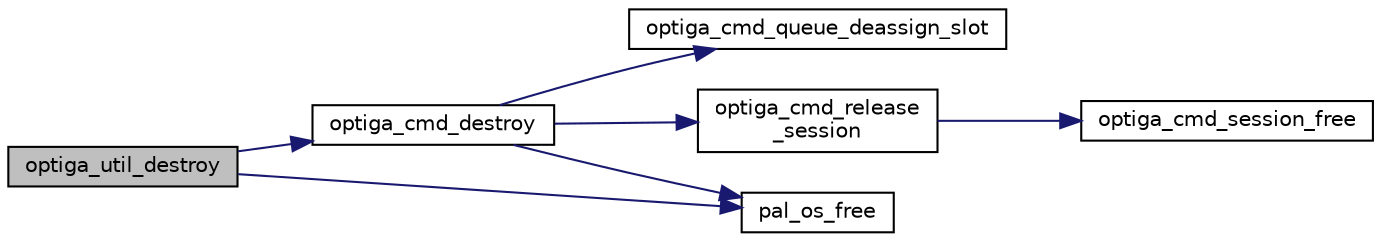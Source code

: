 digraph "optiga_util_destroy"
{
 // LATEX_PDF_SIZE
  edge [fontname="Helvetica",fontsize="10",labelfontname="Helvetica",labelfontsize="10"];
  node [fontname="Helvetica",fontsize="10",shape=record];
  rankdir="LR";
  Node1 [label="optiga_util_destroy",height=0.2,width=0.4,color="black", fillcolor="grey75", style="filled", fontcolor="black",tooltip="De-Initializes the OPTIGA util instance."];
  Node1 -> Node2 [color="midnightblue",fontsize="10",style="solid",fontname="Helvetica"];
  Node2 [label="optiga_cmd_destroy",height=0.2,width=0.4,color="black", fillcolor="white", style="filled",URL="$db/dd5/optiga__cmd_8c.html#aefdbf34eb27e0923740a3b4a6a0f9dea",tooltip="Destroys the instance of optiga_cmd_t."];
  Node2 -> Node3 [color="midnightblue",fontsize="10",style="solid",fontname="Helvetica"];
  Node3 [label="optiga_cmd_queue_deassign_slot",height=0.2,width=0.4,color="black", fillcolor="white", style="filled",URL="$db/dd5/optiga__cmd_8c.html#a1487cf9d74a3d8eb0198be751d45f9d5",tooltip=" "];
  Node2 -> Node4 [color="midnightblue",fontsize="10",style="solid",fontname="Helvetica"];
  Node4 [label="optiga_cmd_release\l_session",height=0.2,width=0.4,color="black", fillcolor="white", style="filled",URL="$db/dd5/optiga__cmd_8c.html#a0b7d1c48bdcbfa2513945948f44eb544",tooltip=" "];
  Node4 -> Node5 [color="midnightblue",fontsize="10",style="solid",fontname="Helvetica"];
  Node5 [label="optiga_cmd_session_free",height=0.2,width=0.4,color="black", fillcolor="white", style="filled",URL="$db/dd5/optiga__cmd_8c.html#a2c729c15b736da7f20ff1fb7b388056c",tooltip=" "];
  Node2 -> Node6 [color="midnightblue",fontsize="10",style="solid",fontname="Helvetica"];
  Node6 [label="pal_os_free",height=0.2,width=0.4,color="black", fillcolor="white", style="filled",URL="$d0/d52/pal__os__memory_8h.html#aaed6ed41577e2d656531aff2b86f1bd5",tooltip="Frees the block of memory specified by the block pointer."];
  Node1 -> Node6 [color="midnightblue",fontsize="10",style="solid",fontname="Helvetica"];
}
